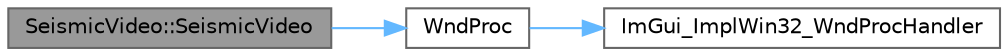 digraph "SeismicVideo::SeismicVideo"
{
 // LATEX_PDF_SIZE
  bgcolor="transparent";
  edge [fontname=Helvetica,fontsize=10,labelfontname=Helvetica,labelfontsize=10];
  node [fontname=Helvetica,fontsize=10,shape=box,height=0.2,width=0.4];
  rankdir="LR";
  Node1 [id="Node000001",label="SeismicVideo::SeismicVideo",height=0.2,width=0.4,color="gray40", fillcolor="grey60", style="filled", fontcolor="black",tooltip=" "];
  Node1 -> Node2 [id="edge1_Node000001_Node000002",color="steelblue1",style="solid",tooltip=" "];
  Node2 [id="Node000002",label="WndProc",height=0.2,width=0.4,color="grey40", fillcolor="white", style="filled",URL="$runtime_2imgui_2examples_2example__win32__directx10_2main_8cpp.html#ad1644ad75d6f865267b0a5c58254ec1f",tooltip=" "];
  Node2 -> Node3 [id="edge2_Node000002_Node000003",color="steelblue1",style="solid",tooltip=" "];
  Node3 [id="Node000003",label="ImGui_ImplWin32_WndProcHandler",height=0.2,width=0.4,color="grey40", fillcolor="white", style="filled",URL="$imgui__impl__win32_8cpp.html#a87a3f9652a75339308cf5fd5699ef1fd",tooltip=" "];
}
